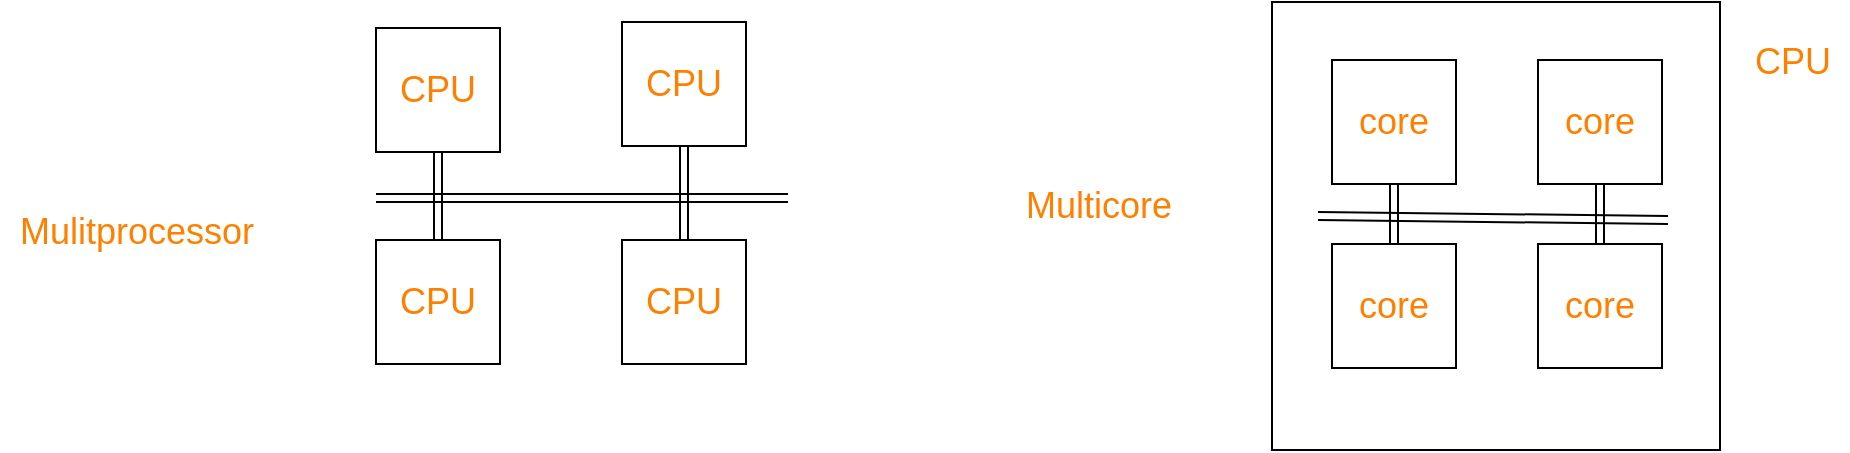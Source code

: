 <mxfile>
    <diagram id="yejB0t-oFjQoPB7UPLmL" name="第 1 页">
        <mxGraphModel dx="1002" dy="576" grid="0" gridSize="10" guides="1" tooltips="1" connect="1" arrows="1" fold="1" page="0" pageScale="1" pageWidth="827" pageHeight="1169" math="0" shadow="0">
            <root>
                <mxCell id="0"/>
                <mxCell id="1" parent="0"/>
                <mxCell id="2" value="&lt;font color=&quot;#ff8000&quot; style=&quot;font-size: 18px;&quot;&gt;Mulitprocessor&lt;/font&gt;" style="text;html=1;align=center;verticalAlign=middle;resizable=0;points=[];autosize=1;strokeColor=none;fillColor=none;" vertex="1" parent="1">
                    <mxGeometry x="88" y="155" width="135" height="34" as="geometry"/>
                </mxCell>
                <mxCell id="3" value="CPU" style="whiteSpace=wrap;html=1;aspect=fixed;fontSize=18;fontColor=#FF8000;" vertex="1" parent="1">
                    <mxGeometry x="276" y="70" width="62" height="62" as="geometry"/>
                </mxCell>
                <mxCell id="4" value="CPU" style="whiteSpace=wrap;html=1;aspect=fixed;fontSize=18;fontColor=#FF8000;" vertex="1" parent="1">
                    <mxGeometry x="399" y="67" width="62" height="62" as="geometry"/>
                </mxCell>
                <mxCell id="8" value="" style="edgeStyle=none;shape=link;html=1;fontSize=18;fontColor=#FF8000;" edge="1" parent="1" source="5" target="3">
                    <mxGeometry relative="1" as="geometry"/>
                </mxCell>
                <mxCell id="5" value="CPU" style="whiteSpace=wrap;html=1;aspect=fixed;fontSize=18;fontColor=#FF8000;" vertex="1" parent="1">
                    <mxGeometry x="276" y="176" width="62" height="62" as="geometry"/>
                </mxCell>
                <mxCell id="9" value="" style="edgeStyle=none;shape=link;html=1;fontSize=18;fontColor=#FF8000;" edge="1" parent="1" source="6" target="4">
                    <mxGeometry relative="1" as="geometry"/>
                </mxCell>
                <mxCell id="6" value="CPU" style="whiteSpace=wrap;html=1;aspect=fixed;fontSize=18;fontColor=#FF8000;" vertex="1" parent="1">
                    <mxGeometry x="399" y="176" width="62" height="62" as="geometry"/>
                </mxCell>
                <mxCell id="10" value="" style="endArrow=none;html=1;fontSize=18;fontColor=#FF8000;shape=link;" edge="1" parent="1">
                    <mxGeometry width="50" height="50" relative="1" as="geometry">
                        <mxPoint x="276" y="155" as="sourcePoint"/>
                        <mxPoint x="482" y="155" as="targetPoint"/>
                    </mxGeometry>
                </mxCell>
                <mxCell id="11" value="Multicore" style="text;html=1;align=center;verticalAlign=middle;resizable=0;points=[];autosize=1;strokeColor=none;fillColor=none;fontSize=18;fontColor=#FF8000;" vertex="1" parent="1">
                    <mxGeometry x="591" y="142" width="91" height="34" as="geometry"/>
                </mxCell>
                <mxCell id="12" value="" style="whiteSpace=wrap;html=1;aspect=fixed;fontSize=18;fontColor=#FF8000;" vertex="1" parent="1">
                    <mxGeometry x="724" y="57" width="224" height="224" as="geometry"/>
                </mxCell>
                <mxCell id="19" value="" style="edgeStyle=none;shape=link;html=1;fontSize=18;fontColor=#FF8000;" edge="1" parent="1" source="13" target="16">
                    <mxGeometry relative="1" as="geometry"/>
                </mxCell>
                <mxCell id="13" value="core" style="whiteSpace=wrap;html=1;aspect=fixed;fontSize=18;fontColor=#FF8000;" vertex="1" parent="1">
                    <mxGeometry x="754" y="86" width="62" height="62" as="geometry"/>
                </mxCell>
                <mxCell id="20" value="" style="edgeStyle=none;shape=link;html=1;fontSize=18;fontColor=#FF8000;" edge="1" parent="1" source="14" target="17">
                    <mxGeometry relative="1" as="geometry"/>
                </mxCell>
                <mxCell id="14" value="core" style="whiteSpace=wrap;html=1;aspect=fixed;fontSize=18;fontColor=#FF8000;" vertex="1" parent="1">
                    <mxGeometry x="857" y="86" width="62" height="62" as="geometry"/>
                </mxCell>
                <mxCell id="16" value="core" style="whiteSpace=wrap;html=1;aspect=fixed;fontSize=18;fontColor=#FF8000;" vertex="1" parent="1">
                    <mxGeometry x="754" y="178" width="62" height="62" as="geometry"/>
                </mxCell>
                <mxCell id="17" value="core" style="whiteSpace=wrap;html=1;aspect=fixed;fontSize=18;fontColor=#FF8000;" vertex="1" parent="1">
                    <mxGeometry x="857" y="178" width="62" height="62" as="geometry"/>
                </mxCell>
                <mxCell id="18" value="CPU" style="text;html=1;align=center;verticalAlign=middle;resizable=0;points=[];autosize=1;strokeColor=none;fillColor=none;fontSize=18;fontColor=#FF8000;" vertex="1" parent="1">
                    <mxGeometry x="956" y="70" width="56" height="34" as="geometry"/>
                </mxCell>
                <mxCell id="21" value="" style="endArrow=none;html=1;fontSize=18;fontColor=#FF8000;shape=link;" edge="1" parent="1">
                    <mxGeometry width="50" height="50" relative="1" as="geometry">
                        <mxPoint x="747" y="164" as="sourcePoint"/>
                        <mxPoint x="922" y="166" as="targetPoint"/>
                    </mxGeometry>
                </mxCell>
            </root>
        </mxGraphModel>
    </diagram>
</mxfile>